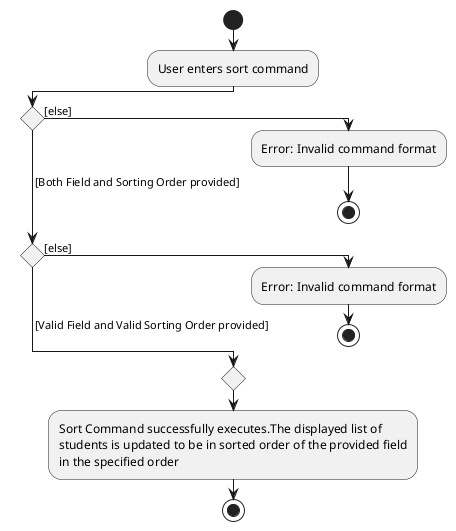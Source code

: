 @startuml
!pragma useVerticalIf on
start
:User enters sort command;
if () then ([else])
  :Error: Invalid command format;
  stop
( [Both Field and Sorting Order provided]) elseif () then ([else])
  :Error: Invalid command format;
  stop
else ( [Valid Field and Valid Sorting Order provided])

endif
  :Sort Command successfully executes.The displayed list of
students is updated to be in sorted order of the provided field
in the specified order;
stop

@enduml
